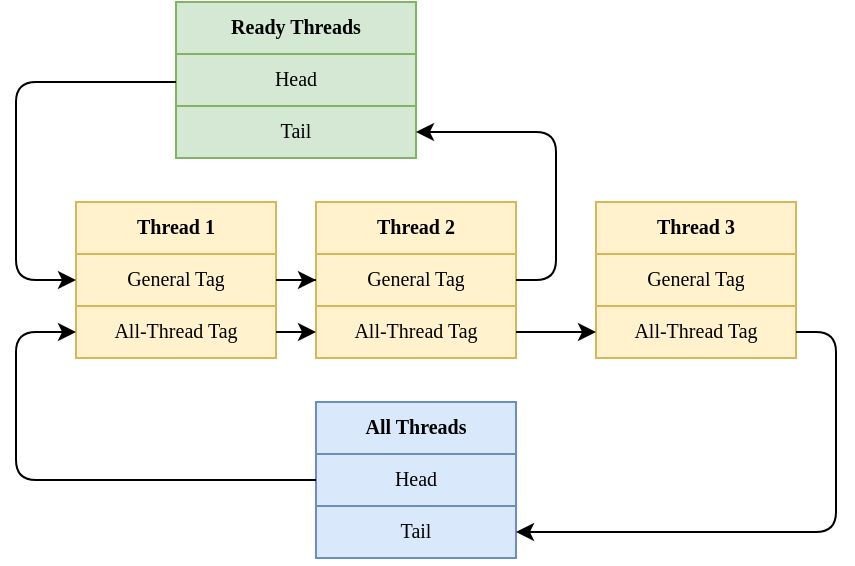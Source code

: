 <mxfile>
    <diagram name="第 1 页" id="-0GU8m_k6vCe-eJ1rb-p">
        <mxGraphModel dx="857" dy="766" grid="1" gridSize="10" guides="1" tooltips="1" connect="1" arrows="1" fold="1" page="1" pageScale="1" pageWidth="827" pageHeight="1169" math="0" shadow="0">
            <root>
                <mxCell id="0"/>
                <mxCell id="1" parent="0"/>
                <mxCell id="PUAvz89jBmfV9ptTGcWS-6" value="Thread 1" style="swimlane;fontStyle=1;align=center;verticalAlign=top;childLayout=stackLayout;horizontal=1;startSize=26;horizontalStack=0;resizeParent=1;resizeParentMax=0;resizeLast=0;collapsible=1;marginBottom=0;whiteSpace=wrap;html=1;fontFamily=Verdana;fontSize=10;fillColor=#fff2cc;strokeColor=#d6b656;movable=0;resizable=0;rotatable=0;deletable=0;editable=0;connectable=0;" parent="1" vertex="1">
                    <mxGeometry x="180" y="310" width="100" height="78" as="geometry"/>
                </mxCell>
                <mxCell id="PUAvz89jBmfV9ptTGcWS-7" value="General Tag" style="text;strokeColor=#d6b656;fillColor=#fff2cc;align=center;verticalAlign=top;spacingLeft=4;spacingRight=4;overflow=hidden;rotatable=0;points=[[0,0.5],[1,0.5]];portConstraint=eastwest;whiteSpace=wrap;html=1;fontFamily=Verdana;fontSize=10;movable=0;resizable=0;deletable=0;editable=0;connectable=0;" parent="PUAvz89jBmfV9ptTGcWS-6" vertex="1">
                    <mxGeometry y="26" width="100" height="26" as="geometry"/>
                </mxCell>
                <mxCell id="PUAvz89jBmfV9ptTGcWS-9" value="All-Thread Tag" style="text;strokeColor=#d6b656;fillColor=#fff2cc;align=center;verticalAlign=top;spacingLeft=4;spacingRight=4;overflow=hidden;rotatable=0;points=[[0,0.5],[1,0.5]];portConstraint=eastwest;whiteSpace=wrap;html=1;fontFamily=Verdana;fontSize=10;movable=0;resizable=0;deletable=0;editable=0;connectable=0;" parent="PUAvz89jBmfV9ptTGcWS-6" vertex="1">
                    <mxGeometry y="52" width="100" height="26" as="geometry"/>
                </mxCell>
                <mxCell id="PUAvz89jBmfV9ptTGcWS-15" value="Thread 2" style="swimlane;fontStyle=1;align=center;verticalAlign=top;childLayout=stackLayout;horizontal=1;startSize=26;horizontalStack=0;resizeParent=1;resizeParentMax=0;resizeLast=0;collapsible=1;marginBottom=0;whiteSpace=wrap;html=1;fontFamily=Verdana;fontSize=10;fillColor=#fff2cc;strokeColor=#d6b656;movable=0;resizable=0;rotatable=0;deletable=0;editable=0;connectable=0;" parent="1" vertex="1">
                    <mxGeometry x="300" y="310" width="100" height="78" as="geometry"/>
                </mxCell>
                <mxCell id="PUAvz89jBmfV9ptTGcWS-16" value="General Tag" style="text;strokeColor=#d6b656;fillColor=#fff2cc;align=center;verticalAlign=top;spacingLeft=4;spacingRight=4;overflow=hidden;rotatable=0;points=[[0,0.5],[1,0.5]];portConstraint=eastwest;whiteSpace=wrap;html=1;fontFamily=Verdana;fontSize=10;movable=0;resizable=0;deletable=0;editable=0;connectable=0;" parent="PUAvz89jBmfV9ptTGcWS-15" vertex="1">
                    <mxGeometry y="26" width="100" height="26" as="geometry"/>
                </mxCell>
                <mxCell id="PUAvz89jBmfV9ptTGcWS-18" value="All-Thread Tag" style="text;strokeColor=#d6b656;fillColor=#fff2cc;align=center;verticalAlign=top;spacingLeft=4;spacingRight=4;overflow=hidden;rotatable=0;points=[[0,0.5],[1,0.5]];portConstraint=eastwest;whiteSpace=wrap;html=1;fontFamily=Verdana;fontSize=10;movable=0;resizable=0;deletable=0;editable=0;connectable=0;" parent="PUAvz89jBmfV9ptTGcWS-15" vertex="1">
                    <mxGeometry y="52" width="100" height="26" as="geometry"/>
                </mxCell>
                <mxCell id="PUAvz89jBmfV9ptTGcWS-20" value="Thread 3" style="swimlane;fontStyle=1;align=center;verticalAlign=top;childLayout=stackLayout;horizontal=1;startSize=26;horizontalStack=0;resizeParent=1;resizeParentMax=0;resizeLast=0;collapsible=1;marginBottom=0;whiteSpace=wrap;html=1;fontFamily=Verdana;fontSize=10;fillColor=#fff2cc;strokeColor=#d6b656;movable=0;resizable=0;rotatable=0;deletable=0;editable=0;connectable=0;" parent="1" vertex="1">
                    <mxGeometry x="440" y="310" width="100" height="78" as="geometry"/>
                </mxCell>
                <mxCell id="PUAvz89jBmfV9ptTGcWS-21" value="General Tag" style="text;strokeColor=#d6b656;fillColor=#fff2cc;align=center;verticalAlign=top;spacingLeft=4;spacingRight=4;overflow=hidden;rotatable=0;points=[[0,0.5],[1,0.5]];portConstraint=eastwest;whiteSpace=wrap;html=1;fontFamily=Verdana;fontSize=10;movable=0;resizable=0;deletable=0;editable=0;connectable=0;" parent="PUAvz89jBmfV9ptTGcWS-20" vertex="1">
                    <mxGeometry y="26" width="100" height="26" as="geometry"/>
                </mxCell>
                <mxCell id="PUAvz89jBmfV9ptTGcWS-23" value="All-Thread Tag" style="text;strokeColor=#d6b656;fillColor=#fff2cc;align=center;verticalAlign=top;spacingLeft=4;spacingRight=4;overflow=hidden;rotatable=0;points=[[0,0.5],[1,0.5]];portConstraint=eastwest;whiteSpace=wrap;html=1;fontFamily=Verdana;fontSize=10;movable=0;resizable=0;deletable=0;editable=0;connectable=0;" parent="PUAvz89jBmfV9ptTGcWS-20" vertex="1">
                    <mxGeometry y="52" width="100" height="26" as="geometry"/>
                </mxCell>
                <mxCell id="PUAvz89jBmfV9ptTGcWS-25" value="Ready Threads" style="swimlane;fontStyle=1;align=center;verticalAlign=top;childLayout=stackLayout;horizontal=1;startSize=26;horizontalStack=0;resizeParent=1;resizeParentMax=0;resizeLast=0;collapsible=1;marginBottom=0;whiteSpace=wrap;html=1;fontFamily=Verdana;fontSize=10;fillColor=#d5e8d4;strokeColor=#82b366;movable=0;resizable=0;rotatable=0;deletable=0;editable=0;connectable=0;" parent="1" vertex="1">
                    <mxGeometry x="230" y="210" width="120" height="78" as="geometry"/>
                </mxCell>
                <mxCell id="PUAvz89jBmfV9ptTGcWS-26" value="Head" style="text;strokeColor=#82b366;fillColor=#d5e8d4;align=center;verticalAlign=top;spacingLeft=4;spacingRight=4;overflow=hidden;rotatable=0;points=[[0,0.5],[1,0.5]];portConstraint=eastwest;whiteSpace=wrap;html=1;fontFamily=Verdana;fontSize=10;movable=0;resizable=0;deletable=0;editable=0;connectable=0;" parent="PUAvz89jBmfV9ptTGcWS-25" vertex="1">
                    <mxGeometry y="26" width="120" height="26" as="geometry"/>
                </mxCell>
                <mxCell id="PUAvz89jBmfV9ptTGcWS-28" value="Tail" style="text;strokeColor=#82b366;fillColor=#d5e8d4;align=center;verticalAlign=top;spacingLeft=4;spacingRight=4;overflow=hidden;rotatable=0;points=[[0,0.5],[1,0.5]];portConstraint=eastwest;whiteSpace=wrap;html=1;fontFamily=Verdana;fontSize=10;movable=0;resizable=0;deletable=0;editable=0;connectable=0;" parent="PUAvz89jBmfV9ptTGcWS-25" vertex="1">
                    <mxGeometry y="52" width="120" height="26" as="geometry"/>
                </mxCell>
                <mxCell id="PUAvz89jBmfV9ptTGcWS-29" value="All Threads" style="swimlane;fontStyle=1;align=center;verticalAlign=top;childLayout=stackLayout;horizontal=1;startSize=26;horizontalStack=0;resizeParent=1;resizeParentMax=0;resizeLast=0;collapsible=1;marginBottom=0;whiteSpace=wrap;html=1;fontFamily=Verdana;fontSize=10;fillColor=#dae8fc;strokeColor=#6c8ebf;movable=0;resizable=0;rotatable=0;deletable=0;editable=0;connectable=0;" parent="1" vertex="1">
                    <mxGeometry x="300" y="410" width="100" height="78" as="geometry"/>
                </mxCell>
                <mxCell id="PUAvz89jBmfV9ptTGcWS-30" value="Head" style="text;strokeColor=#6c8ebf;fillColor=#dae8fc;align=center;verticalAlign=top;spacingLeft=4;spacingRight=4;overflow=hidden;rotatable=0;points=[[0,0.5],[1,0.5]];portConstraint=eastwest;whiteSpace=wrap;html=1;fontFamily=Verdana;fontSize=10;movable=0;resizable=0;deletable=0;editable=0;connectable=0;" parent="PUAvz89jBmfV9ptTGcWS-29" vertex="1">
                    <mxGeometry y="26" width="100" height="26" as="geometry"/>
                </mxCell>
                <mxCell id="PUAvz89jBmfV9ptTGcWS-32" value="Tail" style="text;strokeColor=#6c8ebf;fillColor=#dae8fc;align=center;verticalAlign=top;spacingLeft=4;spacingRight=4;overflow=hidden;rotatable=0;points=[[0,0.5],[1,0.5]];portConstraint=eastwest;whiteSpace=wrap;html=1;fontFamily=Verdana;fontSize=10;movable=0;resizable=0;deletable=0;editable=0;connectable=0;" parent="PUAvz89jBmfV9ptTGcWS-29" vertex="1">
                    <mxGeometry y="52" width="100" height="26" as="geometry"/>
                </mxCell>
                <mxCell id="PUAvz89jBmfV9ptTGcWS-37" style="edgeStyle=orthogonalEdgeStyle;rounded=1;orthogonalLoop=1;jettySize=auto;html=1;entryX=0;entryY=0.5;entryDx=0;entryDy=0;fontFamily=Verdana;movable=0;resizable=0;rotatable=0;deletable=0;editable=0;connectable=0;" parent="1" source="PUAvz89jBmfV9ptTGcWS-26" target="PUAvz89jBmfV9ptTGcWS-7" edge="1">
                    <mxGeometry relative="1" as="geometry">
                        <Array as="points">
                            <mxPoint x="150" y="250"/>
                            <mxPoint x="150" y="349"/>
                        </Array>
                    </mxGeometry>
                </mxCell>
                <mxCell id="PUAvz89jBmfV9ptTGcWS-39" style="edgeStyle=orthogonalEdgeStyle;rounded=0;orthogonalLoop=1;jettySize=auto;html=1;entryX=0;entryY=0.5;entryDx=0;entryDy=0;fontFamily=Verdana;fillColor=#fff2cc;strokeColor=default;movable=0;resizable=0;rotatable=0;deletable=0;editable=0;connectable=0;" parent="1" source="PUAvz89jBmfV9ptTGcWS-7" target="PUAvz89jBmfV9ptTGcWS-16" edge="1">
                    <mxGeometry relative="1" as="geometry"/>
                </mxCell>
                <mxCell id="PUAvz89jBmfV9ptTGcWS-46" style="edgeStyle=orthogonalEdgeStyle;rounded=1;orthogonalLoop=1;jettySize=auto;html=1;exitX=0;exitY=0.5;exitDx=0;exitDy=0;entryX=0;entryY=0.5;entryDx=0;entryDy=0;fontFamily=Verdana;movable=0;resizable=0;rotatable=0;deletable=0;editable=0;connectable=0;" parent="1" source="PUAvz89jBmfV9ptTGcWS-30" target="PUAvz89jBmfV9ptTGcWS-9" edge="1">
                    <mxGeometry relative="1" as="geometry">
                        <Array as="points">
                            <mxPoint x="150" y="449"/>
                            <mxPoint x="150" y="375"/>
                        </Array>
                    </mxGeometry>
                </mxCell>
                <mxCell id="PUAvz89jBmfV9ptTGcWS-47" style="edgeStyle=orthogonalEdgeStyle;rounded=0;orthogonalLoop=1;jettySize=auto;html=1;exitX=1;exitY=0.5;exitDx=0;exitDy=0;entryX=0;entryY=0.5;entryDx=0;entryDy=0;fontFamily=Verdana;fillColor=#fff2cc;strokeColor=default;movable=0;resizable=0;rotatable=0;deletable=0;editable=0;connectable=0;" parent="1" source="PUAvz89jBmfV9ptTGcWS-9" target="PUAvz89jBmfV9ptTGcWS-18" edge="1">
                    <mxGeometry relative="1" as="geometry"/>
                </mxCell>
                <mxCell id="PUAvz89jBmfV9ptTGcWS-48" style="edgeStyle=orthogonalEdgeStyle;rounded=0;orthogonalLoop=1;jettySize=auto;html=1;exitX=1;exitY=0.5;exitDx=0;exitDy=0;entryX=0;entryY=0.5;entryDx=0;entryDy=0;fontFamily=Verdana;fillColor=#fff2cc;strokeColor=default;movable=0;resizable=0;rotatable=0;deletable=0;editable=0;connectable=0;" parent="1" source="PUAvz89jBmfV9ptTGcWS-18" target="PUAvz89jBmfV9ptTGcWS-23" edge="1">
                    <mxGeometry relative="1" as="geometry"/>
                </mxCell>
                <mxCell id="PUAvz89jBmfV9ptTGcWS-49" style="edgeStyle=orthogonalEdgeStyle;rounded=1;orthogonalLoop=1;jettySize=auto;html=1;exitX=1;exitY=0.5;exitDx=0;exitDy=0;entryX=1;entryY=0.5;entryDx=0;entryDy=0;fontFamily=Verdana;movable=0;resizable=0;rotatable=0;deletable=0;editable=0;connectable=0;" parent="1" source="PUAvz89jBmfV9ptTGcWS-23" target="PUAvz89jBmfV9ptTGcWS-32" edge="1">
                    <mxGeometry relative="1" as="geometry"/>
                </mxCell>
                <mxCell id="PUAvz89jBmfV9ptTGcWS-52" style="edgeStyle=orthogonalEdgeStyle;rounded=1;orthogonalLoop=1;jettySize=auto;html=1;exitX=1;exitY=0.5;exitDx=0;exitDy=0;entryX=1;entryY=0.5;entryDx=0;entryDy=0;fontFamily=Verdana;movable=0;resizable=0;rotatable=0;deletable=0;editable=0;connectable=0;" parent="1" source="PUAvz89jBmfV9ptTGcWS-16" target="PUAvz89jBmfV9ptTGcWS-28" edge="1">
                    <mxGeometry relative="1" as="geometry">
                        <Array as="points">
                            <mxPoint x="420" y="349"/>
                            <mxPoint x="420" y="275"/>
                        </Array>
                    </mxGeometry>
                </mxCell>
            </root>
        </mxGraphModel>
    </diagram>
</mxfile>